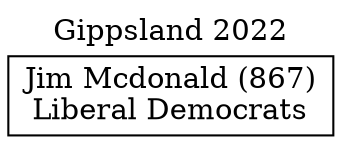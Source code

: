 // House preference flow
digraph "Jim Mcdonald (867)_Gippsland_2022" {
	graph [label="Gippsland 2022" labelloc=t mclimit=10]
	node [shape=box]
	"Jim Mcdonald (867)" [label="Jim Mcdonald (867)
Liberal Democrats"]
}
